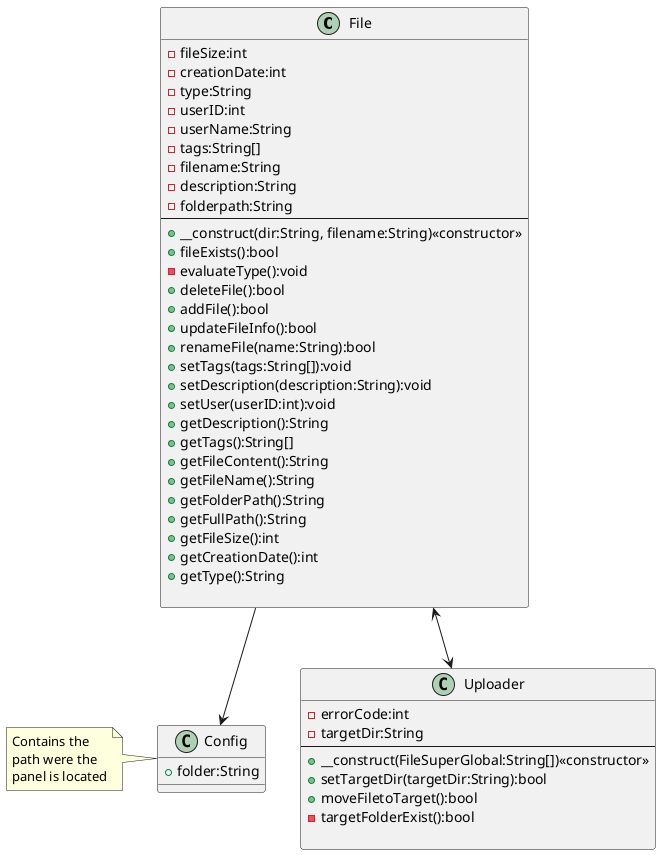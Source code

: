 @startuml
    File <--> Uploader
    File --> Config
    class File{
        -fileSize:int
        -creationDate:int
        -type:String
        -userID:int
        -userName:String
        -tags:String[]
        -filename:String
        -description:String
        -folderpath:String
        --
        +__construct(dir:String, filename:String)<<constructor>>
        +fileExists():bool
        -evaluateType():void
        +deleteFile():bool
        +addFile():bool
        +updateFileInfo():bool
        +renameFile(name:String):bool
        +setTags(tags:String[]):void
        +setDescription(description:String):void
        +setUser(userID:int):void
        +getDescription():String
        +getTags():String[]
        +getFileContent():String
        +getFileName():String
        +getFolderPath():String
        +getFullPath():String
        +getFileSize():int
        +getCreationDate():int
        +getType():String
        
    }

    class Uploader{
        -errorCode:int
        -targetDir:String
        --
        +__construct(FileSuperGlobal:String[])<<constructor>>
        +setTargetDir(targetDir:String):bool
        +moveFiletoTarget():bool
        -targetFolderExist():bool

    }

    class Config{
        +folder:String
    }

    note left
        Contains the 
        path were the 
        panel is located
    end note
@enduml